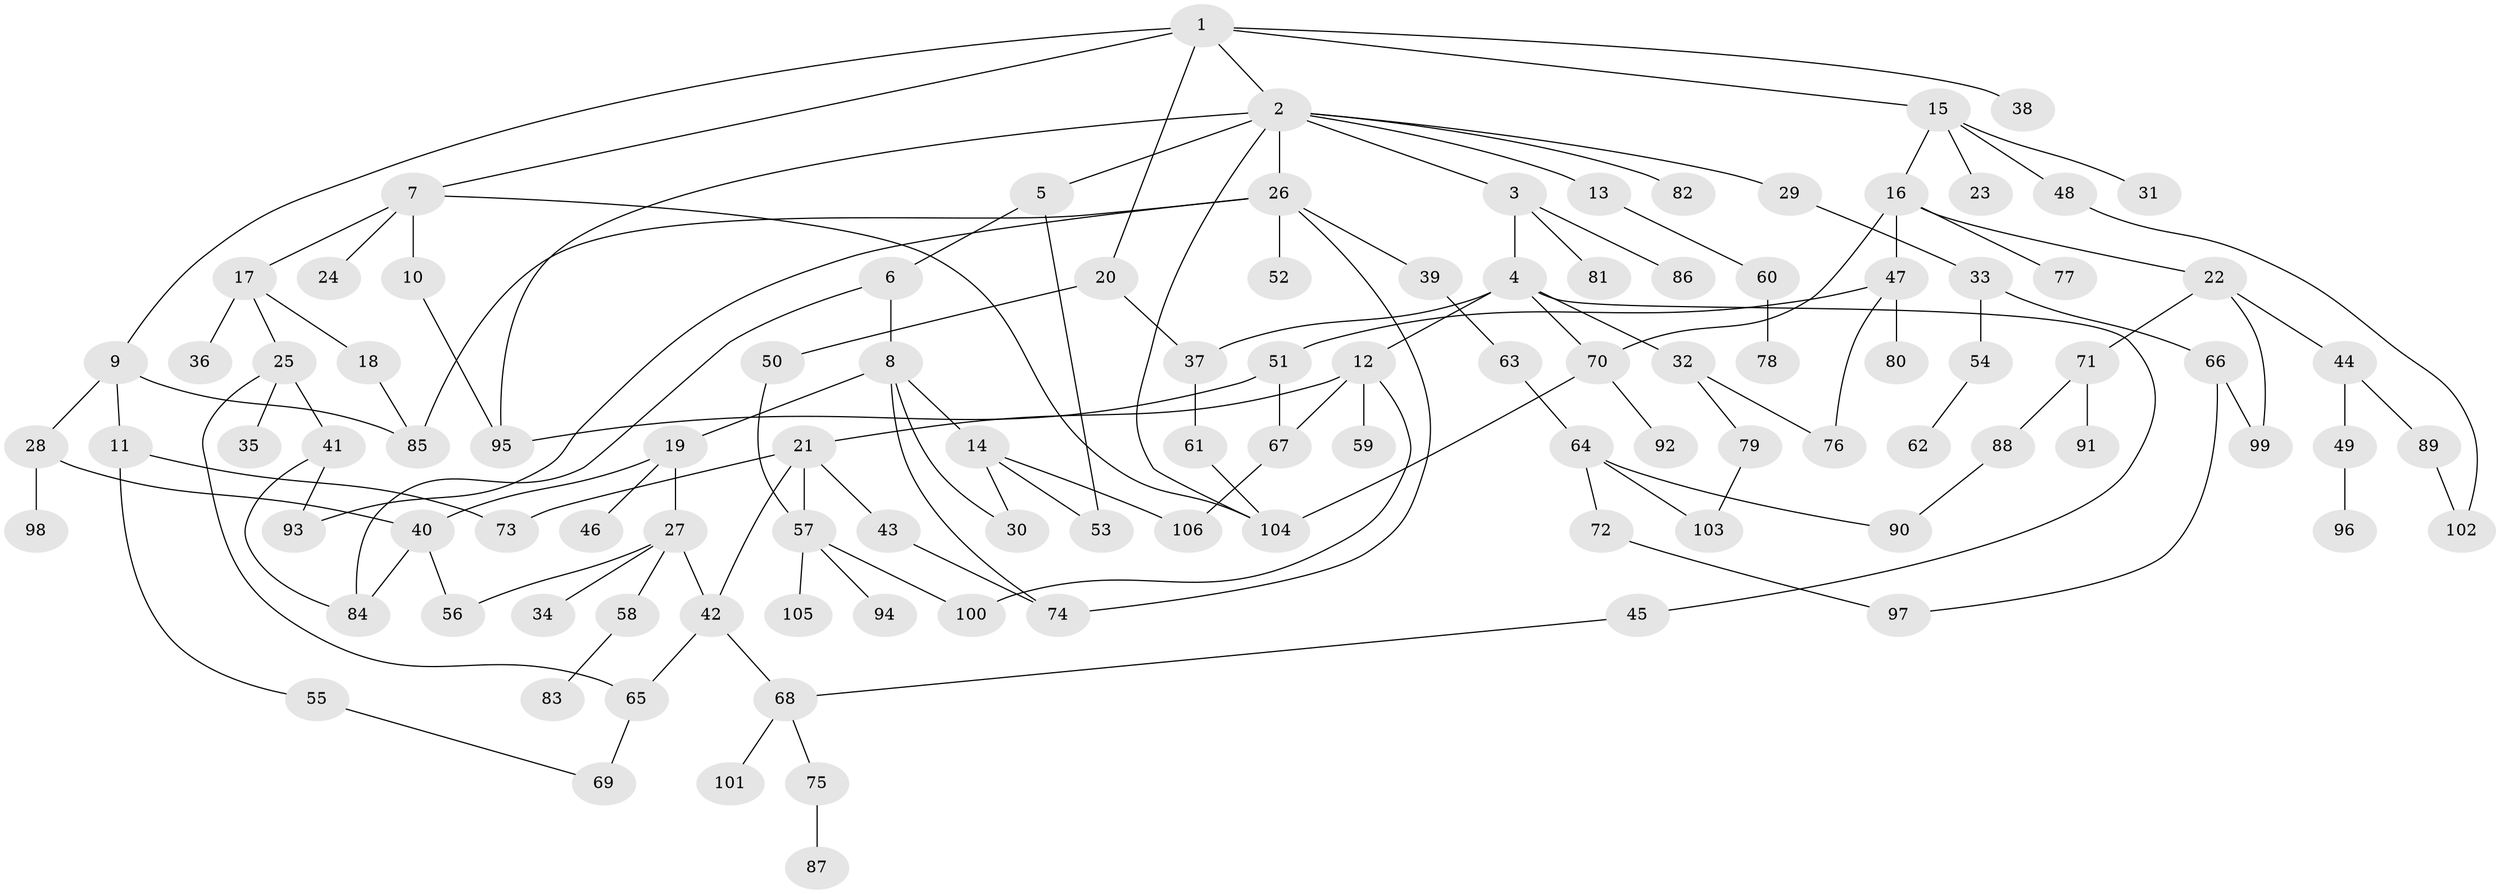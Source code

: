 // coarse degree distribution, {3: 0.15151515151515152, 7: 0.030303030303030304, 5: 0.21212121212121213, 2: 0.21212121212121213, 6: 0.12121212121212122, 4: 0.15151515151515152, 8: 0.030303030303030304, 1: 0.09090909090909091}
// Generated by graph-tools (version 1.1) at 2025/36/03/04/25 23:36:06]
// undirected, 106 vertices, 138 edges
graph export_dot {
  node [color=gray90,style=filled];
  1;
  2;
  3;
  4;
  5;
  6;
  7;
  8;
  9;
  10;
  11;
  12;
  13;
  14;
  15;
  16;
  17;
  18;
  19;
  20;
  21;
  22;
  23;
  24;
  25;
  26;
  27;
  28;
  29;
  30;
  31;
  32;
  33;
  34;
  35;
  36;
  37;
  38;
  39;
  40;
  41;
  42;
  43;
  44;
  45;
  46;
  47;
  48;
  49;
  50;
  51;
  52;
  53;
  54;
  55;
  56;
  57;
  58;
  59;
  60;
  61;
  62;
  63;
  64;
  65;
  66;
  67;
  68;
  69;
  70;
  71;
  72;
  73;
  74;
  75;
  76;
  77;
  78;
  79;
  80;
  81;
  82;
  83;
  84;
  85;
  86;
  87;
  88;
  89;
  90;
  91;
  92;
  93;
  94;
  95;
  96;
  97;
  98;
  99;
  100;
  101;
  102;
  103;
  104;
  105;
  106;
  1 -- 2;
  1 -- 7;
  1 -- 9;
  1 -- 15;
  1 -- 20;
  1 -- 38;
  2 -- 3;
  2 -- 5;
  2 -- 13;
  2 -- 26;
  2 -- 29;
  2 -- 82;
  2 -- 104;
  2 -- 95;
  3 -- 4;
  3 -- 81;
  3 -- 86;
  4 -- 12;
  4 -- 32;
  4 -- 45;
  4 -- 70;
  4 -- 37;
  5 -- 6;
  5 -- 53;
  6 -- 8;
  6 -- 84;
  7 -- 10;
  7 -- 17;
  7 -- 24;
  7 -- 104;
  8 -- 14;
  8 -- 19;
  8 -- 30;
  8 -- 74;
  9 -- 11;
  9 -- 28;
  9 -- 85;
  10 -- 95;
  11 -- 55;
  11 -- 73;
  12 -- 21;
  12 -- 59;
  12 -- 67;
  12 -- 100;
  13 -- 60;
  14 -- 53;
  14 -- 106;
  14 -- 30;
  15 -- 16;
  15 -- 23;
  15 -- 31;
  15 -- 48;
  16 -- 22;
  16 -- 47;
  16 -- 77;
  16 -- 70;
  17 -- 18;
  17 -- 25;
  17 -- 36;
  18 -- 85;
  19 -- 27;
  19 -- 40;
  19 -- 46;
  20 -- 37;
  20 -- 50;
  21 -- 43;
  21 -- 57;
  21 -- 73;
  21 -- 42;
  22 -- 44;
  22 -- 71;
  22 -- 99;
  25 -- 35;
  25 -- 41;
  25 -- 65;
  26 -- 39;
  26 -- 52;
  26 -- 85;
  26 -- 93;
  26 -- 74;
  27 -- 34;
  27 -- 42;
  27 -- 58;
  27 -- 56;
  28 -- 98;
  28 -- 40;
  29 -- 33;
  32 -- 76;
  32 -- 79;
  33 -- 54;
  33 -- 66;
  37 -- 61;
  39 -- 63;
  40 -- 56;
  40 -- 84;
  41 -- 84;
  41 -- 93;
  42 -- 65;
  42 -- 68;
  43 -- 74;
  44 -- 49;
  44 -- 89;
  45 -- 68;
  47 -- 51;
  47 -- 80;
  47 -- 76;
  48 -- 102;
  49 -- 96;
  50 -- 57;
  51 -- 95;
  51 -- 67;
  54 -- 62;
  55 -- 69;
  57 -- 94;
  57 -- 105;
  57 -- 100;
  58 -- 83;
  60 -- 78;
  61 -- 104;
  63 -- 64;
  64 -- 72;
  64 -- 90;
  64 -- 103;
  65 -- 69;
  66 -- 99;
  66 -- 97;
  67 -- 106;
  68 -- 75;
  68 -- 101;
  70 -- 92;
  70 -- 104;
  71 -- 88;
  71 -- 91;
  72 -- 97;
  75 -- 87;
  79 -- 103;
  88 -- 90;
  89 -- 102;
}
